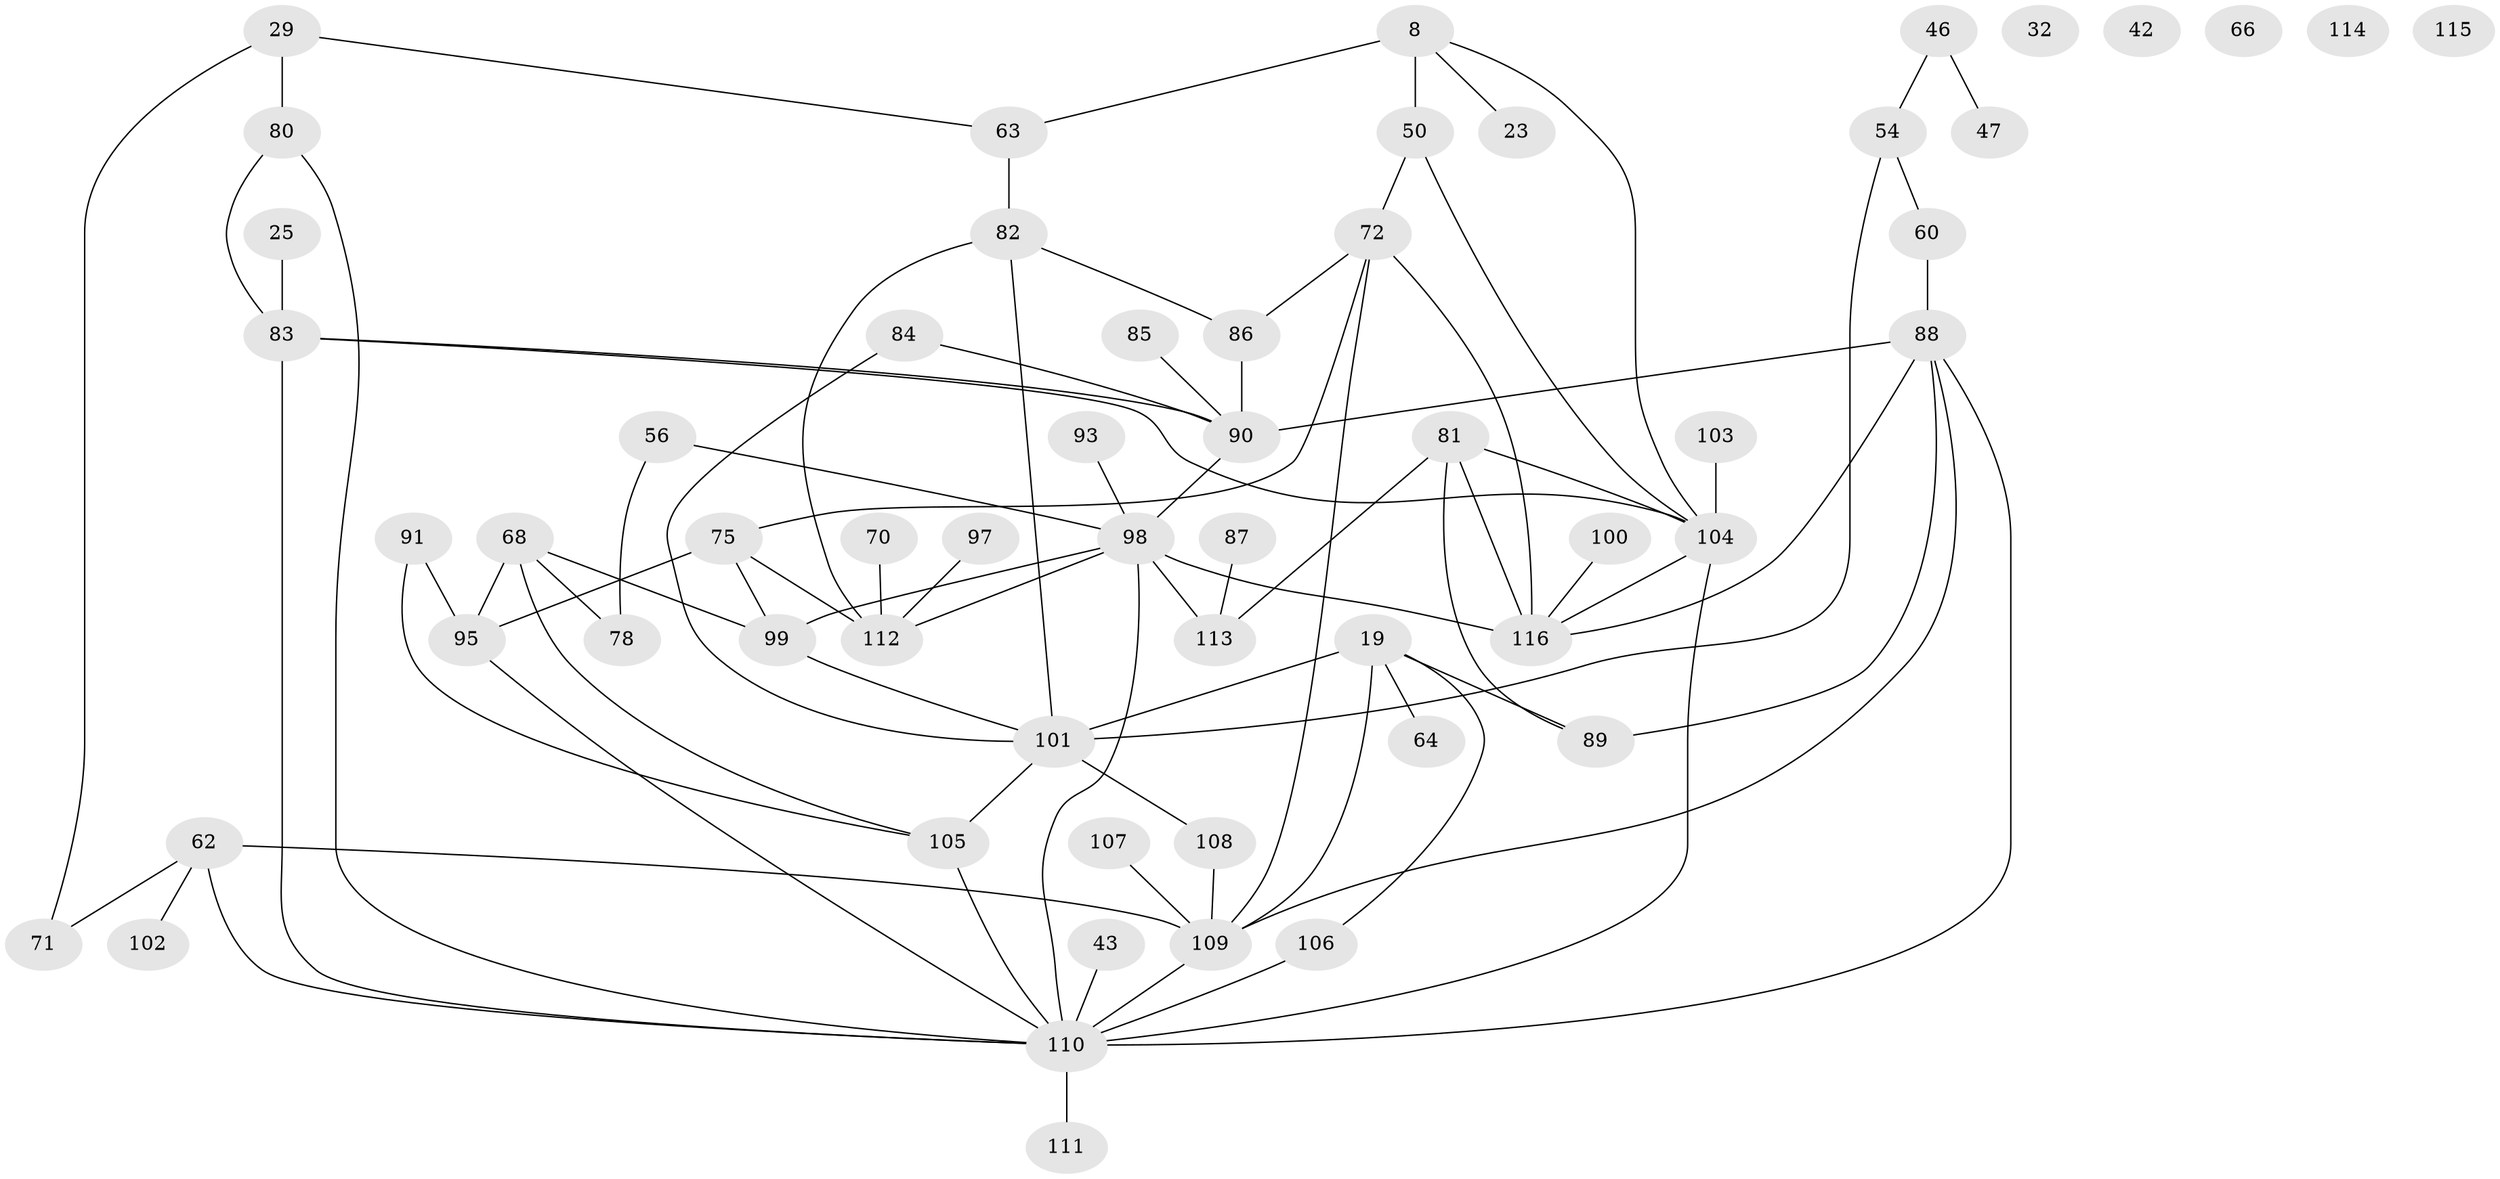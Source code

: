 // original degree distribution, {7: 0.02586206896551724, 2: 0.1896551724137931, 5: 0.15517241379310345, 3: 0.2413793103448276, 1: 0.21551724137931033, 6: 0.017241379310344827, 4: 0.11206896551724138, 0: 0.04310344827586207}
// Generated by graph-tools (version 1.1) at 2025/38/03/09/25 04:38:53]
// undirected, 58 vertices, 86 edges
graph export_dot {
graph [start="1"]
  node [color=gray90,style=filled];
  8;
  19 [super="+1"];
  23;
  25;
  29;
  32;
  42;
  43;
  46;
  47;
  50 [super="+44"];
  54 [super="+33"];
  56;
  60;
  62 [super="+36"];
  63;
  64;
  66;
  68 [super="+20"];
  70;
  71;
  72 [super="+55"];
  75 [super="+18+53"];
  78;
  80 [super="+31"];
  81;
  82 [super="+74"];
  83 [super="+45"];
  84;
  85;
  86 [super="+52"];
  87;
  88 [super="+37"];
  89;
  90 [super="+22+73"];
  91;
  93;
  95;
  97;
  98 [super="+30+38+15+76+65+58"];
  99 [super="+5+51"];
  100;
  101 [super="+61+7"];
  102 [super="+16"];
  103;
  104 [super="+96"];
  105;
  106 [super="+40"];
  107;
  108;
  109 [super="+49+69"];
  110 [super="+94+26+92"];
  111;
  112;
  113 [super="+2+21+27"];
  114;
  115;
  116 [super="+41+67"];
  8 -- 23;
  8 -- 50 [weight=2];
  8 -- 63;
  8 -- 104;
  19 -- 64;
  19 -- 89;
  19 -- 106;
  19 -- 109;
  19 -- 101 [weight=3];
  25 -- 83;
  29 -- 63;
  29 -- 71;
  29 -- 80 [weight=2];
  43 -- 110;
  46 -- 47;
  46 -- 54;
  50 -- 72;
  50 -- 104;
  54 -- 60;
  54 -- 101;
  56 -- 78;
  56 -- 98;
  60 -- 88;
  62 -- 102;
  62 -- 71;
  62 -- 110;
  62 -- 109 [weight=3];
  63 -- 82;
  68 -- 78;
  68 -- 99;
  68 -- 105;
  68 -- 95;
  70 -- 112;
  72 -- 75;
  72 -- 86;
  72 -- 116;
  72 -- 109;
  75 -- 99;
  75 -- 112;
  75 -- 95;
  80 -- 83;
  80 -- 110;
  81 -- 89;
  81 -- 113;
  81 -- 116 [weight=2];
  81 -- 104;
  82 -- 112;
  82 -- 86;
  82 -- 101 [weight=2];
  83 -- 104 [weight=2];
  83 -- 110 [weight=2];
  83 -- 90 [weight=2];
  84 -- 101;
  84 -- 90;
  85 -- 90;
  86 -- 90;
  87 -- 113;
  88 -- 89;
  88 -- 90 [weight=2];
  88 -- 110 [weight=2];
  88 -- 116 [weight=2];
  88 -- 109;
  90 -- 98 [weight=2];
  91 -- 95;
  91 -- 105;
  93 -- 98;
  95 -- 110;
  97 -- 112;
  98 -- 113;
  98 -- 99;
  98 -- 116 [weight=2];
  98 -- 110;
  98 -- 112;
  99 -- 101;
  100 -- 116;
  101 -- 105;
  101 -- 108;
  103 -- 104;
  104 -- 116;
  104 -- 110;
  105 -- 110 [weight=2];
  106 -- 110 [weight=2];
  107 -- 109;
  108 -- 109;
  109 -- 110 [weight=2];
  110 -- 111;
}

